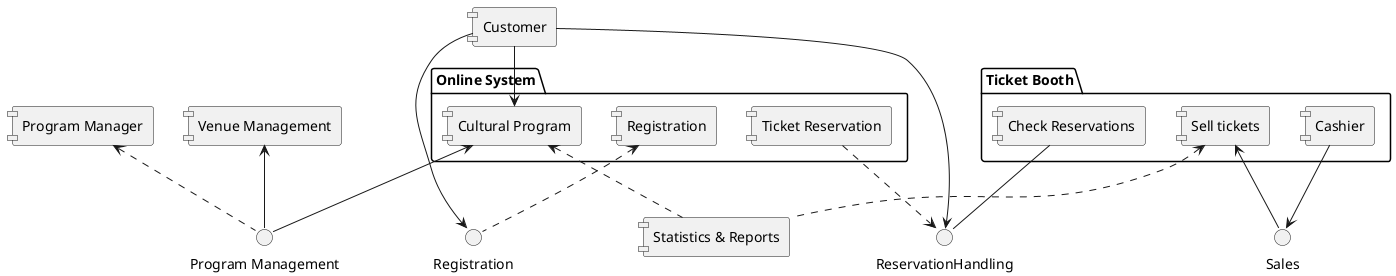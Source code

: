 @startuml umlF
skinparam ComponentStyle uml1

package "Online System" {
    component [Cultural Program] as cp
    component [Ticket Reservation] as reservation
    component [Registration] as registration
}

package "Ticket Booth"{
    component [Cashier] as cashier
    component [Sell tickets] as sell
    component [Check Reservations] as check
}

component [Program Manager] as manager
component [Customer] as customer
component [Venue Management] as venue
component [Statistics & Reports] as reports


interface Registration as reg
interface ReservationHandling as rh
interface "Program Management" as pm
interface Sales as sales

customer --> reg
customer --> rh
customer --> cp

registration <.. reg
reservation ..> rh
cp <-- pm
venue <-- pm
manager <.. pm

cashier --> sales
sell <-- sales
check -- rh

cp <.. reports
sell <.. reports


@enduml
